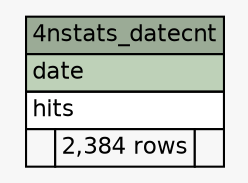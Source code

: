 // dot 2.38.0 on Mac OS X 10.9.4
// SchemaSpy rev 590
digraph "4nstats_datecnt" {
  graph [
    rankdir="RL"
    bgcolor="#f7f7f7"
    nodesep="0.18"
    ranksep="0.46"
    fontname="Helvetica"
    fontsize="11"
  ];
  node [
    fontname="Helvetica"
    fontsize="11"
    shape="plaintext"
  ];
  edge [
    arrowsize="0.8"
  ];
  "4nstats_datecnt" [
    label=<
    <TABLE BORDER="0" CELLBORDER="1" CELLSPACING="0" BGCOLOR="#ffffff">
      <TR><TD COLSPAN="3" BGCOLOR="#9bab96" ALIGN="CENTER">4nstats_datecnt</TD></TR>
      <TR><TD PORT="date" COLSPAN="3" BGCOLOR="#bed1b8" ALIGN="LEFT">date</TD></TR>
      <TR><TD PORT="hits" COLSPAN="3" ALIGN="LEFT">hits</TD></TR>
      <TR><TD ALIGN="LEFT" BGCOLOR="#f7f7f7">  </TD><TD ALIGN="RIGHT" BGCOLOR="#f7f7f7">2,384 rows</TD><TD ALIGN="RIGHT" BGCOLOR="#f7f7f7">  </TD></TR>
    </TABLE>>
    URL="tables/4nstats_datecnt.html"
    tooltip="4nstats_datecnt"
  ];
}
